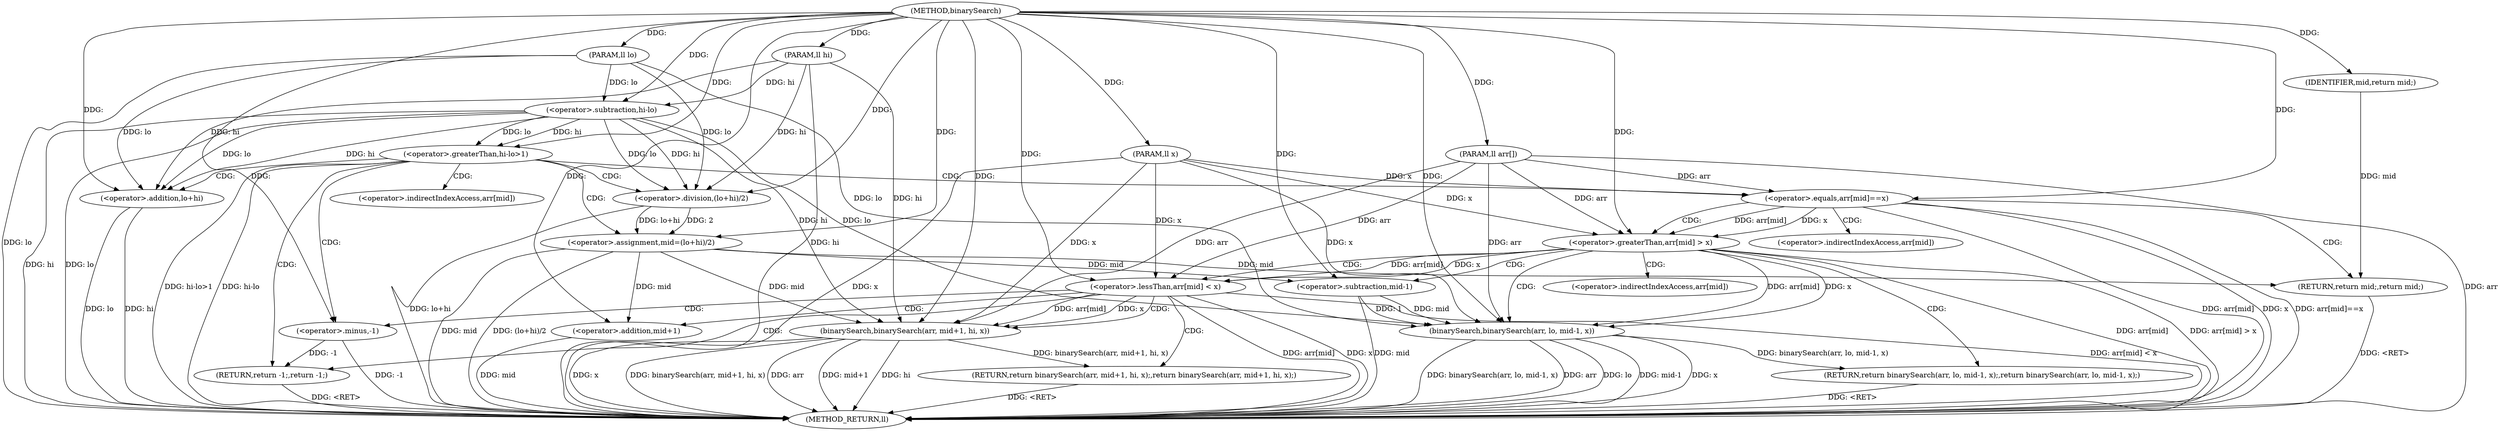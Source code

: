 digraph "binarySearch" {  
"1000204" [label = "(METHOD,binarySearch)" ]
"1000264" [label = "(METHOD_RETURN,ll)" ]
"1000205" [label = "(PARAM,ll arr[])" ]
"1000206" [label = "(PARAM,ll lo)" ]
"1000207" [label = "(PARAM,ll hi)" ]
"1000208" [label = "(PARAM,ll x)" ]
"1000261" [label = "(RETURN,return -1;,return -1;)" ]
"1000211" [label = "(<operator>.greaterThan,hi-lo>1)" ]
"1000262" [label = "(<operator>.minus,-1)" ]
"1000218" [label = "(<operator>.assignment,mid=(lo+hi)/2)" ]
"1000212" [label = "(<operator>.subtraction,hi-lo)" ]
"1000226" [label = "(<operator>.equals,arr[mid]==x)" ]
"1000231" [label = "(RETURN,return mid;,return mid;)" ]
"1000234" [label = "(<operator>.greaterThan,arr[mid] > x)" ]
"1000239" [label = "(RETURN,return binarySearch(arr, lo, mid-1, x);,return binarySearch(arr, lo, mid-1, x);)" ]
"1000248" [label = "(<operator>.lessThan,arr[mid] < x)" ]
"1000253" [label = "(RETURN,return binarySearch(arr, mid+1, hi, x);,return binarySearch(arr, mid+1, hi, x);)" ]
"1000220" [label = "(<operator>.division,(lo+hi)/2)" ]
"1000232" [label = "(IDENTIFIER,mid,return mid;)" ]
"1000240" [label = "(binarySearch,binarySearch(arr, lo, mid-1, x))" ]
"1000254" [label = "(binarySearch,binarySearch(arr, mid+1, hi, x))" ]
"1000221" [label = "(<operator>.addition,lo+hi)" ]
"1000243" [label = "(<operator>.subtraction,mid-1)" ]
"1000256" [label = "(<operator>.addition,mid+1)" ]
"1000227" [label = "(<operator>.indirectIndexAccess,arr[mid])" ]
"1000235" [label = "(<operator>.indirectIndexAccess,arr[mid])" ]
"1000249" [label = "(<operator>.indirectIndexAccess,arr[mid])" ]
  "1000239" -> "1000264"  [ label = "DDG: <RET>"] 
  "1000253" -> "1000264"  [ label = "DDG: <RET>"] 
  "1000261" -> "1000264"  [ label = "DDG: <RET>"] 
  "1000205" -> "1000264"  [ label = "DDG: arr"] 
  "1000206" -> "1000264"  [ label = "DDG: lo"] 
  "1000207" -> "1000264"  [ label = "DDG: hi"] 
  "1000208" -> "1000264"  [ label = "DDG: x"] 
  "1000212" -> "1000264"  [ label = "DDG: hi"] 
  "1000212" -> "1000264"  [ label = "DDG: lo"] 
  "1000211" -> "1000264"  [ label = "DDG: hi-lo"] 
  "1000211" -> "1000264"  [ label = "DDG: hi-lo>1"] 
  "1000218" -> "1000264"  [ label = "DDG: mid"] 
  "1000221" -> "1000264"  [ label = "DDG: lo"] 
  "1000221" -> "1000264"  [ label = "DDG: hi"] 
  "1000220" -> "1000264"  [ label = "DDG: lo+hi"] 
  "1000218" -> "1000264"  [ label = "DDG: (lo+hi)/2"] 
  "1000226" -> "1000264"  [ label = "DDG: arr[mid]"] 
  "1000226" -> "1000264"  [ label = "DDG: x"] 
  "1000226" -> "1000264"  [ label = "DDG: arr[mid]==x"] 
  "1000234" -> "1000264"  [ label = "DDG: arr[mid]"] 
  "1000234" -> "1000264"  [ label = "DDG: arr[mid] > x"] 
  "1000248" -> "1000264"  [ label = "DDG: arr[mid]"] 
  "1000248" -> "1000264"  [ label = "DDG: x"] 
  "1000248" -> "1000264"  [ label = "DDG: arr[mid] < x"] 
  "1000262" -> "1000264"  [ label = "DDG: -1"] 
  "1000254" -> "1000264"  [ label = "DDG: arr"] 
  "1000256" -> "1000264"  [ label = "DDG: mid"] 
  "1000254" -> "1000264"  [ label = "DDG: mid+1"] 
  "1000254" -> "1000264"  [ label = "DDG: hi"] 
  "1000254" -> "1000264"  [ label = "DDG: x"] 
  "1000254" -> "1000264"  [ label = "DDG: binarySearch(arr, mid+1, hi, x)"] 
  "1000240" -> "1000264"  [ label = "DDG: arr"] 
  "1000240" -> "1000264"  [ label = "DDG: lo"] 
  "1000243" -> "1000264"  [ label = "DDG: mid"] 
  "1000240" -> "1000264"  [ label = "DDG: mid-1"] 
  "1000240" -> "1000264"  [ label = "DDG: x"] 
  "1000240" -> "1000264"  [ label = "DDG: binarySearch(arr, lo, mid-1, x)"] 
  "1000231" -> "1000264"  [ label = "DDG: <RET>"] 
  "1000204" -> "1000205"  [ label = "DDG: "] 
  "1000204" -> "1000206"  [ label = "DDG: "] 
  "1000204" -> "1000207"  [ label = "DDG: "] 
  "1000204" -> "1000208"  [ label = "DDG: "] 
  "1000262" -> "1000261"  [ label = "DDG: -1"] 
  "1000212" -> "1000211"  [ label = "DDG: lo"] 
  "1000212" -> "1000211"  [ label = "DDG: hi"] 
  "1000204" -> "1000211"  [ label = "DDG: "] 
  "1000220" -> "1000218"  [ label = "DDG: 2"] 
  "1000220" -> "1000218"  [ label = "DDG: lo+hi"] 
  "1000204" -> "1000262"  [ label = "DDG: "] 
  "1000207" -> "1000212"  [ label = "DDG: hi"] 
  "1000204" -> "1000212"  [ label = "DDG: "] 
  "1000206" -> "1000212"  [ label = "DDG: lo"] 
  "1000204" -> "1000218"  [ label = "DDG: "] 
  "1000232" -> "1000231"  [ label = "DDG: mid"] 
  "1000218" -> "1000231"  [ label = "DDG: mid"] 
  "1000240" -> "1000239"  [ label = "DDG: binarySearch(arr, lo, mid-1, x)"] 
  "1000254" -> "1000253"  [ label = "DDG: binarySearch(arr, mid+1, hi, x)"] 
  "1000212" -> "1000220"  [ label = "DDG: lo"] 
  "1000206" -> "1000220"  [ label = "DDG: lo"] 
  "1000204" -> "1000220"  [ label = "DDG: "] 
  "1000212" -> "1000220"  [ label = "DDG: hi"] 
  "1000207" -> "1000220"  [ label = "DDG: hi"] 
  "1000205" -> "1000226"  [ label = "DDG: arr"] 
  "1000208" -> "1000226"  [ label = "DDG: x"] 
  "1000204" -> "1000226"  [ label = "DDG: "] 
  "1000204" -> "1000232"  [ label = "DDG: "] 
  "1000226" -> "1000234"  [ label = "DDG: arr[mid]"] 
  "1000205" -> "1000234"  [ label = "DDG: arr"] 
  "1000226" -> "1000234"  [ label = "DDG: x"] 
  "1000208" -> "1000234"  [ label = "DDG: x"] 
  "1000204" -> "1000234"  [ label = "DDG: "] 
  "1000234" -> "1000248"  [ label = "DDG: arr[mid]"] 
  "1000205" -> "1000248"  [ label = "DDG: arr"] 
  "1000234" -> "1000248"  [ label = "DDG: x"] 
  "1000208" -> "1000248"  [ label = "DDG: x"] 
  "1000204" -> "1000248"  [ label = "DDG: "] 
  "1000212" -> "1000221"  [ label = "DDG: lo"] 
  "1000206" -> "1000221"  [ label = "DDG: lo"] 
  "1000204" -> "1000221"  [ label = "DDG: "] 
  "1000212" -> "1000221"  [ label = "DDG: hi"] 
  "1000207" -> "1000221"  [ label = "DDG: hi"] 
  "1000234" -> "1000240"  [ label = "DDG: arr[mid]"] 
  "1000205" -> "1000240"  [ label = "DDG: arr"] 
  "1000204" -> "1000240"  [ label = "DDG: "] 
  "1000243" -> "1000240"  [ label = "DDG: 1"] 
  "1000243" -> "1000240"  [ label = "DDG: mid"] 
  "1000206" -> "1000240"  [ label = "DDG: lo"] 
  "1000212" -> "1000240"  [ label = "DDG: lo"] 
  "1000234" -> "1000240"  [ label = "DDG: x"] 
  "1000208" -> "1000240"  [ label = "DDG: x"] 
  "1000248" -> "1000254"  [ label = "DDG: arr[mid]"] 
  "1000205" -> "1000254"  [ label = "DDG: arr"] 
  "1000204" -> "1000254"  [ label = "DDG: "] 
  "1000248" -> "1000254"  [ label = "DDG: x"] 
  "1000208" -> "1000254"  [ label = "DDG: x"] 
  "1000207" -> "1000254"  [ label = "DDG: hi"] 
  "1000212" -> "1000254"  [ label = "DDG: hi"] 
  "1000218" -> "1000254"  [ label = "DDG: mid"] 
  "1000218" -> "1000243"  [ label = "DDG: mid"] 
  "1000204" -> "1000243"  [ label = "DDG: "] 
  "1000218" -> "1000256"  [ label = "DDG: mid"] 
  "1000204" -> "1000256"  [ label = "DDG: "] 
  "1000211" -> "1000262"  [ label = "CDG: "] 
  "1000211" -> "1000261"  [ label = "CDG: "] 
  "1000211" -> "1000220"  [ label = "CDG: "] 
  "1000211" -> "1000221"  [ label = "CDG: "] 
  "1000211" -> "1000218"  [ label = "CDG: "] 
  "1000211" -> "1000227"  [ label = "CDG: "] 
  "1000211" -> "1000226"  [ label = "CDG: "] 
  "1000226" -> "1000234"  [ label = "CDG: "] 
  "1000226" -> "1000235"  [ label = "CDG: "] 
  "1000226" -> "1000231"  [ label = "CDG: "] 
  "1000234" -> "1000239"  [ label = "CDG: "] 
  "1000234" -> "1000249"  [ label = "CDG: "] 
  "1000234" -> "1000248"  [ label = "CDG: "] 
  "1000234" -> "1000240"  [ label = "CDG: "] 
  "1000234" -> "1000243"  [ label = "CDG: "] 
  "1000248" -> "1000262"  [ label = "CDG: "] 
  "1000248" -> "1000254"  [ label = "CDG: "] 
  "1000248" -> "1000253"  [ label = "CDG: "] 
  "1000248" -> "1000261"  [ label = "CDG: "] 
  "1000248" -> "1000256"  [ label = "CDG: "] 
}
